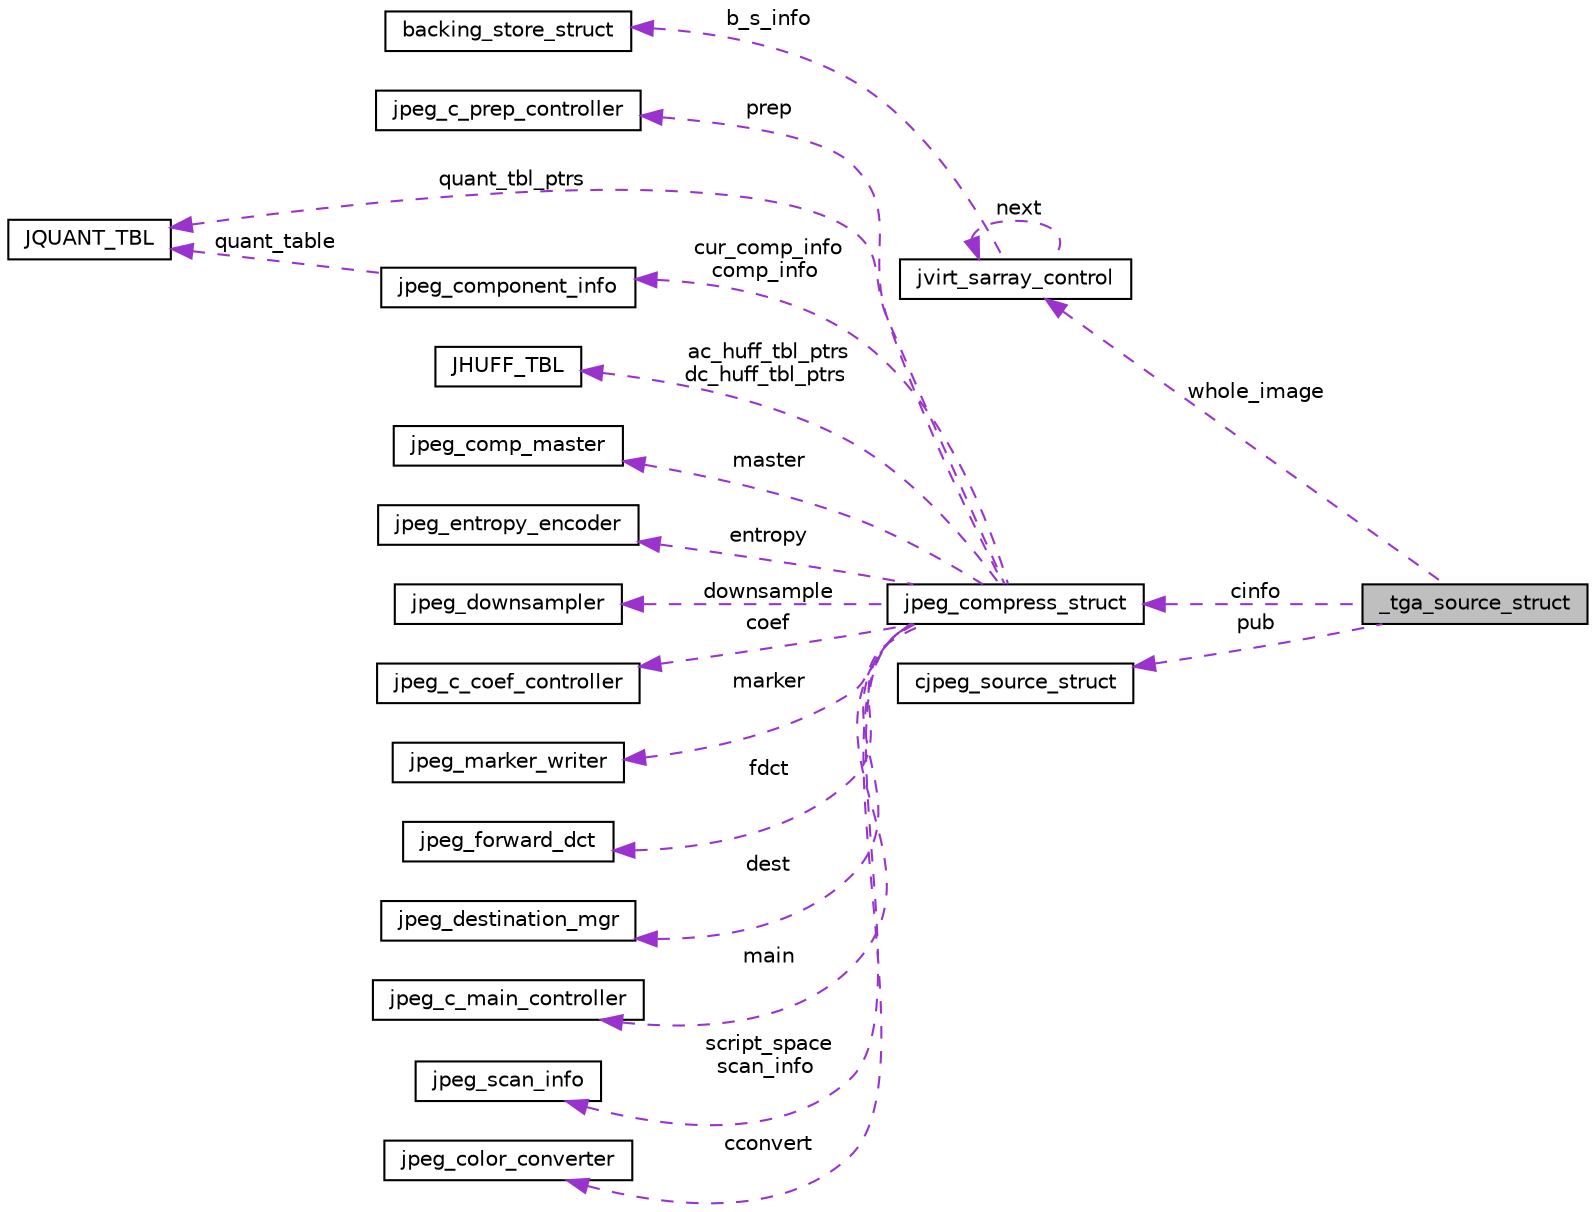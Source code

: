 digraph "_tga_source_struct"
{
  edge [fontname="Helvetica",fontsize="10",labelfontname="Helvetica",labelfontsize="10"];
  node [fontname="Helvetica",fontsize="10",shape=record];
  rankdir="LR";
  Node1 [label="_tga_source_struct",height=0.2,width=0.4,color="black", fillcolor="grey75", style="filled", fontcolor="black"];
  Node2 -> Node1 [dir="back",color="darkorchid3",fontsize="10",style="dashed",label=" whole_image" ,fontname="Helvetica"];
  Node2 [label="jvirt_sarray_control",height=0.2,width=0.4,color="black", fillcolor="white", style="filled",URL="$structjvirt__sarray__control.html"];
  Node2 -> Node2 [dir="back",color="darkorchid3",fontsize="10",style="dashed",label=" next" ,fontname="Helvetica"];
  Node3 -> Node2 [dir="back",color="darkorchid3",fontsize="10",style="dashed",label=" b_s_info" ,fontname="Helvetica"];
  Node3 [label="backing_store_struct",height=0.2,width=0.4,color="black", fillcolor="white", style="filled",URL="$structbacking__store__struct.html"];
  Node4 -> Node1 [dir="back",color="darkorchid3",fontsize="10",style="dashed",label=" cinfo" ,fontname="Helvetica"];
  Node4 [label="jpeg_compress_struct",height=0.2,width=0.4,color="black", fillcolor="white", style="filled",URL="$structjpeg__compress__struct.html"];
  Node5 -> Node4 [dir="back",color="darkorchid3",fontsize="10",style="dashed",label=" prep" ,fontname="Helvetica"];
  Node5 [label="jpeg_c_prep_controller",height=0.2,width=0.4,color="black", fillcolor="white", style="filled",URL="$structjpeg__c__prep__controller.html"];
  Node6 -> Node4 [dir="back",color="darkorchid3",fontsize="10",style="dashed",label=" quant_tbl_ptrs" ,fontname="Helvetica"];
  Node6 [label="JQUANT_TBL",height=0.2,width=0.4,color="black", fillcolor="white", style="filled",URL="$struct_j_q_u_a_n_t___t_b_l.html"];
  Node7 -> Node4 [dir="back",color="darkorchid3",fontsize="10",style="dashed",label=" ac_huff_tbl_ptrs\ndc_huff_tbl_ptrs" ,fontname="Helvetica"];
  Node7 [label="JHUFF_TBL",height=0.2,width=0.4,color="black", fillcolor="white", style="filled",URL="$struct_j_h_u_f_f___t_b_l.html"];
  Node8 -> Node4 [dir="back",color="darkorchid3",fontsize="10",style="dashed",label=" master" ,fontname="Helvetica"];
  Node8 [label="jpeg_comp_master",height=0.2,width=0.4,color="black", fillcolor="white", style="filled",URL="$structjpeg__comp__master.html"];
  Node9 -> Node4 [dir="back",color="darkorchid3",fontsize="10",style="dashed",label=" cur_comp_info\ncomp_info" ,fontname="Helvetica"];
  Node9 [label="jpeg_component_info",height=0.2,width=0.4,color="black", fillcolor="white", style="filled",URL="$structjpeg__component__info.html"];
  Node6 -> Node9 [dir="back",color="darkorchid3",fontsize="10",style="dashed",label=" quant_table" ,fontname="Helvetica"];
  Node10 -> Node4 [dir="back",color="darkorchid3",fontsize="10",style="dashed",label=" entropy" ,fontname="Helvetica"];
  Node10 [label="jpeg_entropy_encoder",height=0.2,width=0.4,color="black", fillcolor="white", style="filled",URL="$structjpeg__entropy__encoder.html"];
  Node11 -> Node4 [dir="back",color="darkorchid3",fontsize="10",style="dashed",label=" downsample" ,fontname="Helvetica"];
  Node11 [label="jpeg_downsampler",height=0.2,width=0.4,color="black", fillcolor="white", style="filled",URL="$structjpeg__downsampler.html"];
  Node12 -> Node4 [dir="back",color="darkorchid3",fontsize="10",style="dashed",label=" coef" ,fontname="Helvetica"];
  Node12 [label="jpeg_c_coef_controller",height=0.2,width=0.4,color="black", fillcolor="white", style="filled",URL="$structjpeg__c__coef__controller.html"];
  Node13 -> Node4 [dir="back",color="darkorchid3",fontsize="10",style="dashed",label=" marker" ,fontname="Helvetica"];
  Node13 [label="jpeg_marker_writer",height=0.2,width=0.4,color="black", fillcolor="white", style="filled",URL="$structjpeg__marker__writer.html"];
  Node14 -> Node4 [dir="back",color="darkorchid3",fontsize="10",style="dashed",label=" fdct" ,fontname="Helvetica"];
  Node14 [label="jpeg_forward_dct",height=0.2,width=0.4,color="black", fillcolor="white", style="filled",URL="$structjpeg__forward__dct.html"];
  Node15 -> Node4 [dir="back",color="darkorchid3",fontsize="10",style="dashed",label=" dest" ,fontname="Helvetica"];
  Node15 [label="jpeg_destination_mgr",height=0.2,width=0.4,color="black", fillcolor="white", style="filled",URL="$structjpeg__destination__mgr.html"];
  Node16 -> Node4 [dir="back",color="darkorchid3",fontsize="10",style="dashed",label=" main" ,fontname="Helvetica"];
  Node16 [label="jpeg_c_main_controller",height=0.2,width=0.4,color="black", fillcolor="white", style="filled",URL="$structjpeg__c__main__controller.html"];
  Node17 -> Node4 [dir="back",color="darkorchid3",fontsize="10",style="dashed",label=" script_space\nscan_info" ,fontname="Helvetica"];
  Node17 [label="jpeg_scan_info",height=0.2,width=0.4,color="black", fillcolor="white", style="filled",URL="$structjpeg__scan__info.html"];
  Node18 -> Node4 [dir="back",color="darkorchid3",fontsize="10",style="dashed",label=" cconvert" ,fontname="Helvetica"];
  Node18 [label="jpeg_color_converter",height=0.2,width=0.4,color="black", fillcolor="white", style="filled",URL="$structjpeg__color__converter.html"];
  Node19 -> Node1 [dir="back",color="darkorchid3",fontsize="10",style="dashed",label=" pub" ,fontname="Helvetica"];
  Node19 [label="cjpeg_source_struct",height=0.2,width=0.4,color="black", fillcolor="white", style="filled",URL="$structcjpeg__source__struct.html"];
}
